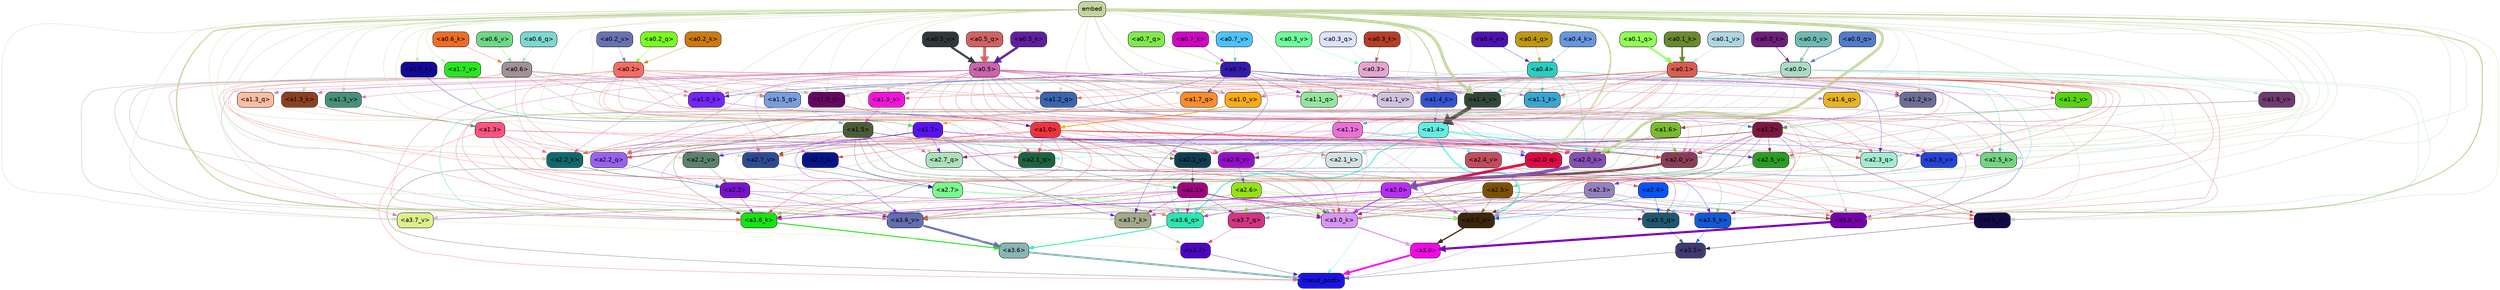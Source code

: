 strict digraph "" {
	graph [bgcolor=transparent,
		layout=dot,
		overlap=false,
		splines=true
	];
	"<a3.7>"	[color=black,
		fillcolor="#4d05c4",
		fontname=Helvetica,
		shape=box,
		style="filled, rounded"];
	"<resid_post>"	[color=black,
		fillcolor="#1913e5",
		fontname=Helvetica,
		shape=box,
		style="filled, rounded"];
	"<a3.7>" -> "<resid_post>"	[color="#4d05c4",
		penwidth=0.6239100098609924];
	"<a3.6>"	[color=black,
		fillcolor="#89b5b4",
		fontname=Helvetica,
		shape=box,
		style="filled, rounded"];
	"<a3.6>" -> "<resid_post>"	[color="#89b5b4",
		penwidth=4.569062113761902];
	"<a3.5>"	[color=black,
		fillcolor="#3f3a72",
		fontname=Helvetica,
		shape=box,
		style="filled, rounded"];
	"<a3.5>" -> "<resid_post>"	[color="#3f3a72",
		penwidth=0.6];
	"<a3.0>"	[color=black,
		fillcolor="#f508e6",
		fontname=Helvetica,
		shape=box,
		style="filled, rounded"];
	"<a3.0>" -> "<resid_post>"	[color="#f508e6",
		penwidth=4.283544182777405];
	"<a2.3>"	[color=black,
		fillcolor="#9381bf",
		fontname=Helvetica,
		shape=box,
		style="filled, rounded"];
	"<a2.3>" -> "<resid_post>"	[color="#9381bf",
		penwidth=0.6];
	"<a3.7_q>"	[color=black,
		fillcolor="#d23582",
		fontname=Helvetica,
		shape=box,
		style="filled, rounded"];
	"<a2.3>" -> "<a3.7_q>"	[color="#9381bf",
		penwidth=0.6];
	"<a3.6_q>"	[color=black,
		fillcolor="#2be6b3",
		fontname=Helvetica,
		shape=box,
		style="filled, rounded"];
	"<a2.3>" -> "<a3.6_q>"	[color="#9381bf",
		penwidth=0.6];
	"<a3.5_q>"	[color=black,
		fillcolor="#1f5771",
		fontname=Helvetica,
		shape=box,
		style="filled, rounded"];
	"<a2.3>" -> "<a3.5_q>"	[color="#9381bf",
		penwidth=0.6];
	"<a3.0_q>"	[color=black,
		fillcolor="#3b270c",
		fontname=Helvetica,
		shape=box,
		style="filled, rounded"];
	"<a2.3>" -> "<a3.0_q>"	[color="#9381bf",
		penwidth=0.6];
	"<a3.0_k>"	[color=black,
		fillcolor="#d895f4",
		fontname=Helvetica,
		shape=box,
		style="filled, rounded"];
	"<a2.3>" -> "<a3.0_k>"	[color="#9381bf",
		penwidth=0.6];
	"<a3.6_v>"	[color=black,
		fillcolor="#626db2",
		fontname=Helvetica,
		shape=box,
		style="filled, rounded"];
	"<a2.3>" -> "<a3.6_v>"	[color="#9381bf",
		penwidth=0.6];
	"<a3.5_v>"	[color=black,
		fillcolor="#120b47",
		fontname=Helvetica,
		shape=box,
		style="filled, rounded"];
	"<a2.3>" -> "<a3.5_v>"	[color="#9381bf",
		penwidth=0.6];
	"<a3.0_v>"	[color=black,
		fillcolor="#7800af",
		fontname=Helvetica,
		shape=box,
		style="filled, rounded"];
	"<a2.3>" -> "<a3.0_v>"	[color="#9381bf",
		penwidth=0.6];
	"<a1.5>"	[color=black,
		fillcolor="#495d35",
		fontname=Helvetica,
		shape=box,
		style="filled, rounded"];
	"<a1.5>" -> "<resid_post>"	[color="#495d35",
		penwidth=0.6];
	"<a1.5>" -> "<a3.6_q>"	[color="#495d35",
		penwidth=0.6];
	"<a1.5>" -> "<a3.5_q>"	[color="#495d35",
		penwidth=0.6];
	"<a1.5>" -> "<a3.0_q>"	[color="#495d35",
		penwidth=0.6];
	"<a3.6_k>"	[color=black,
		fillcolor="#15e414",
		fontname=Helvetica,
		shape=box,
		style="filled, rounded"];
	"<a1.5>" -> "<a3.6_k>"	[color="#495d35",
		penwidth=0.6];
	"<a1.5>" -> "<a3.0_k>"	[color="#495d35",
		penwidth=0.6];
	"<a2.2_q>"	[color=black,
		fillcolor="#9761f1",
		fontname=Helvetica,
		shape=box,
		style="filled, rounded"];
	"<a1.5>" -> "<a2.2_q>"	[color="#495d35",
		penwidth=0.6];
	"<a2.7_v>"	[color=black,
		fillcolor="#2b4a94",
		fontname=Helvetica,
		shape=box,
		style="filled, rounded"];
	"<a1.5>" -> "<a2.7_v>"	[color="#495d35",
		penwidth=0.6];
	"<a2.6_v>"	[color=black,
		fillcolor="#950dc9",
		fontname=Helvetica,
		shape=box,
		style="filled, rounded"];
	"<a1.5>" -> "<a2.6_v>"	[color="#495d35",
		penwidth=0.6];
	"<a2.1_v>"	[color=black,
		fillcolor="#113d51",
		fontname=Helvetica,
		shape=box,
		style="filled, rounded"];
	"<a1.5>" -> "<a2.1_v>"	[color="#495d35",
		penwidth=0.6];
	"<a1.4>"	[color=black,
		fillcolor="#61eee2",
		fontname=Helvetica,
		shape=box,
		style="filled, rounded"];
	"<a1.4>" -> "<resid_post>"	[color="#61eee2",
		penwidth=0.6];
	"<a1.4>" -> "<a3.7_q>"	[color="#61eee2",
		penwidth=0.6];
	"<a1.4>" -> "<a3.6_q>"	[color="#61eee2",
		penwidth=2.7536282539367676];
	"<a1.4>" -> "<a3.5_q>"	[color="#61eee2",
		penwidth=0.6];
	"<a1.4>" -> "<a3.0_q>"	[color="#61eee2",
		penwidth=3.3369133472442627];
	"<a2.3_q>"	[color=black,
		fillcolor="#a2ead0",
		fontname=Helvetica,
		shape=box,
		style="filled, rounded"];
	"<a1.4>" -> "<a2.3_q>"	[color="#61eee2",
		penwidth=0.6];
	"<a1.4>" -> "<a2.2_q>"	[color="#61eee2",
		penwidth=0.6];
	"<a2.1_q>"	[color=black,
		fillcolor="#1b6440",
		fontname=Helvetica,
		shape=box,
		style="filled, rounded"];
	"<a1.4>" -> "<a2.1_q>"	[color="#61eee2",
		penwidth=0.6];
	"<a2.0_q>"	[color=black,
		fillcolor="#dd0944",
		fontname=Helvetica,
		shape=box,
		style="filled, rounded"];
	"<a1.4>" -> "<a2.0_q>"	[color="#61eee2",
		penwidth=0.6];
	"<a2.1_k>"	[color=black,
		fillcolor="#d2e3e2",
		fontname=Helvetica,
		shape=box,
		style="filled, rounded"];
	"<a1.4>" -> "<a2.1_k>"	[color="#61eee2",
		penwidth=0.6];
	"<a1.4>" -> "<a2.7_v>"	[color="#61eee2",
		penwidth=0.6];
	"<a1.4>" -> "<a2.6_v>"	[color="#61eee2",
		penwidth=0.6];
	"<a2.5_v>"	[color=black,
		fillcolor="#289e21",
		fontname=Helvetica,
		shape=box,
		style="filled, rounded"];
	"<a1.4>" -> "<a2.5_v>"	[color="#61eee2",
		penwidth=0.6];
	"<a2.4_v>"	[color=black,
		fillcolor="#c14c5e",
		fontname=Helvetica,
		shape=box,
		style="filled, rounded"];
	"<a1.4>" -> "<a2.4_v>"	[color="#61eee2",
		penwidth=0.6];
	"<a1.4>" -> "<a2.1_v>"	[color="#61eee2",
		penwidth=0.6];
	"<a2.0_v>"	[color=black,
		fillcolor="#893d54",
		fontname=Helvetica,
		shape=box,
		style="filled, rounded"];
	"<a1.4>" -> "<a2.0_v>"	[color="#61eee2",
		penwidth=2.2818827629089355];
	"<a1.3>"	[color=black,
		fillcolor="#fd537f",
		fontname=Helvetica,
		shape=box,
		style="filled, rounded"];
	"<a1.3>" -> "<resid_post>"	[color="#fd537f",
		penwidth=0.6];
	"<a1.3>" -> "<a3.6_v>"	[color="#fd537f",
		penwidth=0.6];
	"<a1.3>" -> "<a3.5_v>"	[color="#fd537f",
		penwidth=0.6];
	"<a1.3>" -> "<a3.0_v>"	[color="#fd537f",
		penwidth=0.6];
	"<a1.3>" -> "<a2.2_q>"	[color="#fd537f",
		penwidth=0.6];
	"<a1.3>" -> "<a2.1_q>"	[color="#fd537f",
		penwidth=0.6];
	"<a2.2_k>"	[color=black,
		fillcolor="#0c696e",
		fontname=Helvetica,
		shape=box,
		style="filled, rounded"];
	"<a1.3>" -> "<a2.2_k>"	[color="#fd537f",
		penwidth=0.6];
	"<a1.3>" -> "<a2.5_v>"	[color="#fd537f",
		penwidth=0.6];
	"<a3.7_q>" -> "<a3.7>"	[color="#d23582",
		penwidth=0.6];
	"<a3.6_q>" -> "<a3.6>"	[color="#2be6b3",
		penwidth=2.0344843566417694];
	"<a3.5_q>" -> "<a3.5>"	[color="#1f5771",
		penwidth=0.6];
	"<a3.0_q>" -> "<a3.0>"	[color="#3b270c",
		penwidth=2.863015294075012];
	"<a3.7_k>"	[color=black,
		fillcolor="#a4aa8a",
		fontname=Helvetica,
		shape=box,
		style="filled, rounded"];
	"<a3.7_k>" -> "<a3.7>"	[color="#a4aa8a",
		penwidth=0.6];
	"<a3.6_k>" -> "<a3.6>"	[color="#15e414",
		penwidth=2.1770318150520325];
	"<a3.5_k>"	[color=black,
		fillcolor="#115ad6",
		fontname=Helvetica,
		shape=box,
		style="filled, rounded"];
	"<a3.5_k>" -> "<a3.5>"	[color="#115ad6",
		penwidth=0.6];
	"<a3.0_k>" -> "<a3.0>"	[color="#d895f4",
		penwidth=2.6323853135108948];
	"<a3.7_v>"	[color=black,
		fillcolor="#dcef8c",
		fontname=Helvetica,
		shape=box,
		style="filled, rounded"];
	"<a3.7_v>" -> "<a3.7>"	[color="#dcef8c",
		penwidth=0.6];
	"<a3.6_v>" -> "<a3.6>"	[color="#626db2",
		penwidth=4.972373723983765];
	"<a3.5_v>" -> "<a3.5>"	[color="#120b47",
		penwidth=0.6];
	"<a3.0_v>" -> "<a3.0>"	[color="#7800af",
		penwidth=5.1638524532318115];
	"<a2.6>"	[color=black,
		fillcolor="#95e20f",
		fontname=Helvetica,
		shape=box,
		style="filled, rounded"];
	"<a2.6>" -> "<a3.7_q>"	[color="#95e20f",
		penwidth=0.6];
	"<a2.6>" -> "<a3.6_q>"	[color="#95e20f",
		penwidth=0.6];
	"<a2.6>" -> "<a3.0_q>"	[color="#95e20f",
		penwidth=0.6];
	"<a2.6>" -> "<a3.7_k>"	[color="#95e20f",
		penwidth=0.6];
	"<a2.6>" -> "<a3.6_k>"	[color="#95e20f",
		penwidth=0.6];
	"<a2.6>" -> "<a3.5_k>"	[color="#95e20f",
		penwidth=0.6];
	"<a2.6>" -> "<a3.0_k>"	[color="#95e20f",
		penwidth=0.6];
	"<a2.1>"	[color=black,
		fillcolor="#9e0480",
		fontname=Helvetica,
		shape=box,
		style="filled, rounded"];
	"<a2.1>" -> "<a3.7_q>"	[color="#9e0480",
		penwidth=0.6];
	"<a2.1>" -> "<a3.6_q>"	[color="#9e0480",
		penwidth=0.6];
	"<a2.1>" -> "<a3.5_q>"	[color="#9e0480",
		penwidth=0.6];
	"<a2.1>" -> "<a3.0_q>"	[color="#9e0480",
		penwidth=0.6];
	"<a2.1>" -> "<a3.7_k>"	[color="#9e0480",
		penwidth=0.6];
	"<a2.1>" -> "<a3.6_k>"	[color="#9e0480",
		penwidth=0.6];
	"<a2.1>" -> "<a3.5_k>"	[color="#9e0480",
		penwidth=0.6];
	"<a2.1>" -> "<a3.0_k>"	[color="#9e0480",
		penwidth=0.6];
	"<a2.1>" -> "<a3.7_v>"	[color="#9e0480",
		penwidth=0.6];
	"<a2.1>" -> "<a3.6_v>"	[color="#9e0480",
		penwidth=0.6];
	"<a2.1>" -> "<a3.0_v>"	[color="#9e0480",
		penwidth=0.6];
	"<a2.7>"	[color=black,
		fillcolor="#79f88d",
		fontname=Helvetica,
		shape=box,
		style="filled, rounded"];
	"<a2.7>" -> "<a3.6_q>"	[color="#79f88d",
		penwidth=0.6];
	"<a2.7>" -> "<a3.0_q>"	[color="#79f88d",
		penwidth=0.6];
	"<a2.7>" -> "<a3.6_k>"	[color="#79f88d",
		penwidth=0.6];
	"<a2.7>" -> "<a3.0_k>"	[color="#79f88d",
		penwidth=0.6];
	"<a2.7>" -> "<a3.6_v>"	[color="#79f88d",
		penwidth=0.6];
	"<a2.5>"	[color=black,
		fillcolor="#7d5001",
		fontname=Helvetica,
		shape=box,
		style="filled, rounded"];
	"<a2.5>" -> "<a3.6_q>"	[color="#7d5001",
		penwidth=0.6];
	"<a2.5>" -> "<a3.0_q>"	[color="#7d5001",
		penwidth=0.6];
	"<a2.5>" -> "<a3.0_k>"	[color="#7d5001",
		penwidth=0.6];
	"<a2.5>" -> "<a3.6_v>"	[color="#7d5001",
		penwidth=0.6];
	"<a2.5>" -> "<a3.0_v>"	[color="#7d5001",
		penwidth=0.6];
	"<a2.0>"	[color=black,
		fillcolor="#b92df7",
		fontname=Helvetica,
		shape=box,
		style="filled, rounded"];
	"<a2.0>" -> "<a3.6_q>"	[color="#b92df7",
		penwidth=0.6];
	"<a2.0>" -> "<a3.0_q>"	[color="#b92df7",
		penwidth=0.6];
	"<a2.0>" -> "<a3.7_k>"	[color="#b92df7",
		penwidth=0.6];
	"<a2.0>" -> "<a3.6_k>"	[color="#b92df7",
		penwidth=1.7047871947288513];
	"<a2.0>" -> "<a3.5_k>"	[color="#b92df7",
		penwidth=0.6];
	"<a2.0>" -> "<a3.0_k>"	[color="#b92df7",
		penwidth=2.239806979894638];
	"<a1.1>"	[color=black,
		fillcolor="#ea6fd9",
		fontname=Helvetica,
		shape=box,
		style="filled, rounded"];
	"<a1.1>" -> "<a3.6_q>"	[color="#ea6fd9",
		penwidth=0.6];
	"<a1.1>" -> "<a3.0_q>"	[color="#ea6fd9",
		penwidth=0.6];
	"<a1.1>" -> "<a3.0_k>"	[color="#ea6fd9",
		penwidth=0.6];
	"<a1.1>" -> "<a3.6_v>"	[color="#ea6fd9",
		penwidth=0.6];
	"<a2.7_q>"	[color=black,
		fillcolor="#ace0ba",
		fontname=Helvetica,
		shape=box,
		style="filled, rounded"];
	"<a1.1>" -> "<a2.7_q>"	[color="#ea6fd9",
		penwidth=0.6];
	"<a2.5_k>"	[color=black,
		fillcolor="#74d483",
		fontname=Helvetica,
		shape=box,
		style="filled, rounded"];
	"<a1.1>" -> "<a2.5_k>"	[color="#ea6fd9",
		penwidth=0.6];
	"<a2.0_k>"	[color=black,
		fillcolor="#864fb5",
		fontname=Helvetica,
		shape=box,
		style="filled, rounded"];
	"<a1.1>" -> "<a2.0_k>"	[color="#ea6fd9",
		penwidth=0.6];
	"<a1.1>" -> "<a2.6_v>"	[color="#ea6fd9",
		penwidth=0.6];
	"<a2.2_v>"	[color=black,
		fillcolor="#5a816a",
		fontname=Helvetica,
		shape=box,
		style="filled, rounded"];
	"<a1.1>" -> "<a2.2_v>"	[color="#ea6fd9",
		penwidth=0.6];
	"<a1.1>" -> "<a2.1_v>"	[color="#ea6fd9",
		penwidth=0.6];
	"<a1.1>" -> "<a2.0_v>"	[color="#ea6fd9",
		penwidth=0.6];
	"<a0.4>"	[color=black,
		fillcolor="#2acdc2",
		fontname=Helvetica,
		shape=box,
		style="filled, rounded"];
	"<a0.4>" -> "<a3.6_q>"	[color="#2acdc2",
		penwidth=0.6];
	"<a0.4>" -> "<a3.0_q>"	[color="#2acdc2",
		penwidth=0.6];
	"<a0.4>" -> "<a3.6_k>"	[color="#2acdc2",
		penwidth=0.6];
	"<a0.4>" -> "<a2.5_k>"	[color="#2acdc2",
		penwidth=0.6];
	"<a0.4>" -> "<a2.0_k>"	[color="#2acdc2",
		penwidth=0.6];
	"<a1.4_k>"	[color=black,
		fillcolor="#3453cf",
		fontname=Helvetica,
		shape=box,
		style="filled, rounded"];
	"<a0.4>" -> "<a1.4_k>"	[color="#2acdc2",
		penwidth=0.6];
	"<a1.1_k>"	[color=black,
		fillcolor="#3aa5d1",
		fontname=Helvetica,
		shape=box,
		style="filled, rounded"];
	"<a0.4>" -> "<a1.1_k>"	[color="#2acdc2",
		penwidth=0.6];
	"<a1.0_k>"	[color=black,
		fillcolor="#7525fe",
		fontname=Helvetica,
		shape=box,
		style="filled, rounded"];
	"<a0.4>" -> "<a1.0_k>"	[color="#2acdc2",
		penwidth=0.6];
	"<a1.4_v>"	[color=black,
		fillcolor="#314839",
		fontname=Helvetica,
		shape=box,
		style="filled, rounded"];
	"<a0.4>" -> "<a1.4_v>"	[color="#2acdc2",
		penwidth=0.6];
	"<a1.2_v>"	[color=black,
		fillcolor="#58d30f",
		fontname=Helvetica,
		shape=box,
		style="filled, rounded"];
	"<a0.4>" -> "<a1.2_v>"	[color="#2acdc2",
		penwidth=0.6];
	"<a0.2>"	[color=black,
		fillcolor="#f36d64",
		fontname=Helvetica,
		shape=box,
		style="filled, rounded"];
	"<a0.2>" -> "<a3.6_q>"	[color="#f36d64",
		penwidth=0.6];
	"<a0.2>" -> "<a3.0_q>"	[color="#f36d64",
		penwidth=0.6];
	"<a0.2>" -> "<a3.6_k>"	[color="#f36d64",
		penwidth=0.6];
	"<a0.2>" -> "<a3.0_k>"	[color="#f36d64",
		penwidth=0.6];
	"<a0.2>" -> "<a2.2_q>"	[color="#f36d64",
		penwidth=0.6];
	"<a0.2>" -> "<a2.2_k>"	[color="#f36d64",
		penwidth=0.6];
	"<a0.2>" -> "<a2.0_k>"	[color="#f36d64",
		penwidth=0.6];
	"<a0.2>" -> "<a2.7_v>"	[color="#f36d64",
		penwidth=0.6];
	"<a0.2>" -> "<a2.1_v>"	[color="#f36d64",
		penwidth=0.6];
	"<a0.2>" -> "<a2.0_v>"	[color="#f36d64",
		penwidth=0.6];
	"<a1.5_q>"	[color=black,
		fillcolor="#7a9cdd",
		fontname=Helvetica,
		shape=box,
		style="filled, rounded"];
	"<a0.2>" -> "<a1.5_q>"	[color="#f36d64",
		penwidth=0.6];
	"<a1.2_q>"	[color=black,
		fillcolor="#3965b0",
		fontname=Helvetica,
		shape=box,
		style="filled, rounded"];
	"<a0.2>" -> "<a1.2_q>"	[color="#f36d64",
		penwidth=0.6];
	"<a1.0_q>"	[color=black,
		fillcolor="#680562",
		fontname=Helvetica,
		shape=box,
		style="filled, rounded"];
	"<a0.2>" -> "<a1.0_q>"	[color="#f36d64",
		penwidth=0.6];
	"<a0.2>" -> "<a1.4_k>"	[color="#f36d64",
		penwidth=0.6];
	"<a0.2>" -> "<a1.0_k>"	[color="#f36d64",
		penwidth=0.6];
	"<a0.2>" -> "<a1.4_v>"	[color="#f36d64",
		penwidth=0.6];
	"<a2.4>"	[color=black,
		fillcolor="#0853fb",
		fontname=Helvetica,
		shape=box,
		style="filled, rounded"];
	"<a2.4>" -> "<a3.5_q>"	[color="#0853fb",
		penwidth=0.6];
	"<a2.4>" -> "<a3.0_q>"	[color="#0853fb",
		penwidth=0.6];
	"<a1.2>"	[color=black,
		fillcolor="#7d163f",
		fontname=Helvetica,
		shape=box,
		style="filled, rounded"];
	"<a1.2>" -> "<a3.0_q>"	[color="#7d163f",
		penwidth=0.6];
	"<a1.2>" -> "<a3.6_k>"	[color="#7d163f",
		penwidth=0.6];
	"<a1.2>" -> "<a3.5_k>"	[color="#7d163f",
		penwidth=0.6];
	"<a1.2>" -> "<a3.0_k>"	[color="#7d163f",
		penwidth=0.6];
	"<a1.2>" -> "<a3.5_v>"	[color="#7d163f",
		penwidth=0.6];
	"<a1.2>" -> "<a2.7_q>"	[color="#7d163f",
		penwidth=0.6];
	"<a1.2>" -> "<a2.2_q>"	[color="#7d163f",
		penwidth=0.6];
	"<a1.2>" -> "<a2.2_k>"	[color="#7d163f",
		penwidth=0.6];
	"<a1.2>" -> "<a2.6_v>"	[color="#7d163f",
		penwidth=0.6];
	"<a1.2>" -> "<a2.5_v>"	[color="#7d163f",
		penwidth=0.6];
	"<a2.3_v>"	[color=black,
		fillcolor="#2542d9",
		fontname=Helvetica,
		shape=box,
		style="filled, rounded"];
	"<a1.2>" -> "<a2.3_v>"	[color="#7d163f",
		penwidth=0.6];
	"<a1.2>" -> "<a2.0_v>"	[color="#7d163f",
		penwidth=0.6];
	"<a1.7>"	[color=black,
		fillcolor="#5911f2",
		fontname=Helvetica,
		shape=box,
		style="filled, rounded"];
	"<a1.7>" -> "<a3.7_k>"	[color="#5911f2",
		penwidth=0.6];
	"<a1.7>" -> "<a3.5_k>"	[color="#5911f2",
		penwidth=0.6];
	"<a1.7>" -> "<a3.6_v>"	[color="#5911f2",
		penwidth=0.6];
	"<a1.7>" -> "<a2.7_q>"	[color="#5911f2",
		penwidth=0.6];
	"<a1.7>" -> "<a2.2_q>"	[color="#5911f2",
		penwidth=0.6];
	"<a1.7>" -> "<a2.0_q>"	[color="#5911f2",
		penwidth=0.6];
	"<a1.7>" -> "<a2.2_k>"	[color="#5911f2",
		penwidth=0.6];
	"<a1.7>" -> "<a2.0_k>"	[color="#5911f2",
		penwidth=0.6];
	"<a1.7>" -> "<a2.5_v>"	[color="#5911f2",
		penwidth=0.6];
	"<a1.7>" -> "<a2.3_v>"	[color="#5911f2",
		penwidth=0.6];
	"<a1.7>" -> "<a2.2_v>"	[color="#5911f2",
		penwidth=0.6];
	"<a0.7>"	[color=black,
		fillcolor="#351bad",
		fontname=Helvetica,
		shape=box,
		style="filled, rounded"];
	"<a0.7>" -> "<a3.7_k>"	[color="#351bad",
		penwidth=0.6];
	"<a0.7>" -> "<a3.0_v>"	[color="#351bad",
		penwidth=0.6];
	"<a0.7>" -> "<a2.3_q>"	[color="#351bad",
		penwidth=0.6];
	"<a0.7>" -> "<a2.2_q>"	[color="#351bad",
		penwidth=0.6];
	"<a1.7_q>"	[color=black,
		fillcolor="#f98c2b",
		fontname=Helvetica,
		shape=box,
		style="filled, rounded"];
	"<a0.7>" -> "<a1.7_q>"	[color="#351bad",
		penwidth=0.6];
	"<a0.7>" -> "<a1.5_q>"	[color="#351bad",
		penwidth=0.6];
	"<a1.1_q>"	[color=black,
		fillcolor="#94e5a0",
		fontname=Helvetica,
		shape=box,
		style="filled, rounded"];
	"<a0.7>" -> "<a1.1_q>"	[color="#351bad",
		penwidth=0.6];
	"<a1.2_k>"	[color=black,
		fillcolor="#6c6e97",
		fontname=Helvetica,
		shape=box,
		style="filled, rounded"];
	"<a0.7>" -> "<a1.2_k>"	[color="#351bad",
		penwidth=0.6];
	"<a0.7>" -> "<a1.0_k>"	[color="#351bad",
		penwidth=0.6];
	"<a0.7>" -> "<a1.4_v>"	[color="#351bad",
		penwidth=0.6];
	"<a1.1_v>"	[color=black,
		fillcolor="#cec3de",
		fontname=Helvetica,
		shape=box,
		style="filled, rounded"];
	"<a0.7>" -> "<a1.1_v>"	[color="#351bad",
		penwidth=0.6];
	"<a0.6>"	[color=black,
		fillcolor="#a19198",
		fontname=Helvetica,
		shape=box,
		style="filled, rounded"];
	"<a0.6>" -> "<a3.7_k>"	[color="#a19198",
		penwidth=0.6];
	"<a0.6>" -> "<a3.6_k>"	[color="#a19198",
		penwidth=0.6];
	"<a0.6>" -> "<a3.0_k>"	[color="#a19198",
		penwidth=0.6];
	"<a0.6>" -> "<a3.7_v>"	[color="#a19198",
		penwidth=0.6];
	"<a0.6>" -> "<a3.6_v>"	[color="#a19198",
		penwidth=0.6];
	"<a0.6>" -> "<a3.0_v>"	[color="#a19198",
		penwidth=0.6];
	"<a0.6>" -> "<a2.3_q>"	[color="#a19198",
		penwidth=0.6];
	"<a0.6>" -> "<a2.2_q>"	[color="#a19198",
		penwidth=0.6];
	"<a0.6>" -> "<a1.5_q>"	[color="#a19198",
		penwidth=0.6];
	"<a0.6>" -> "<a1.2_q>"	[color="#a19198",
		penwidth=0.6];
	"<a0.6>" -> "<a1.0_k>"	[color="#a19198",
		penwidth=0.6];
	"<a0.6>" -> "<a1.4_v>"	[color="#a19198",
		penwidth=0.6];
	embed	[color=black,
		fillcolor="#c1d59d",
		fontname=Helvetica,
		shape=box,
		style="filled, rounded"];
	embed -> "<a3.7_k>"	[color="#c1d59d",
		penwidth=0.6];
	embed -> "<a3.6_k>"	[color="#c1d59d",
		penwidth=0.6];
	embed -> "<a3.5_k>"	[color="#c1d59d",
		penwidth=0.6];
	embed -> "<a3.0_k>"	[color="#c1d59d",
		penwidth=0.6];
	embed -> "<a3.7_v>"	[color="#c1d59d",
		penwidth=0.6];
	embed -> "<a3.6_v>"	[color="#c1d59d",
		penwidth=2.7369276881217957];
	embed -> "<a3.5_v>"	[color="#c1d59d",
		penwidth=0.6];
	embed -> "<a3.0_v>"	[color="#c1d59d",
		penwidth=2.5778204202651978];
	embed -> "<a2.7_q>"	[color="#c1d59d",
		penwidth=0.6];
	embed -> "<a2.3_q>"	[color="#c1d59d",
		penwidth=0.6];
	embed -> "<a2.2_q>"	[color="#c1d59d",
		penwidth=0.6];
	embed -> "<a2.1_q>"	[color="#c1d59d",
		penwidth=0.6];
	embed -> "<a2.0_q>"	[color="#c1d59d",
		penwidth=3.459219217300415];
	embed -> "<a2.5_k>"	[color="#c1d59d",
		penwidth=0.6];
	embed -> "<a2.2_k>"	[color="#c1d59d",
		penwidth=0.6363201141357422];
	embed -> "<a2.1_k>"	[color="#c1d59d",
		penwidth=0.6];
	embed -> "<a2.0_k>"	[color="#c1d59d",
		penwidth=6.407642982900143];
	embed -> "<a2.7_v>"	[color="#c1d59d",
		penwidth=0.6];
	embed -> "<a2.6_v>"	[color="#c1d59d",
		penwidth=0.6];
	embed -> "<a2.5_v>"	[color="#c1d59d",
		penwidth=0.6];
	embed -> "<a2.3_v>"	[color="#c1d59d",
		penwidth=0.6];
	embed -> "<a2.2_v>"	[color="#c1d59d",
		penwidth=0.6175012588500977];
	embed -> "<a2.1_v>"	[color="#c1d59d",
		penwidth=0.6];
	embed -> "<a2.0_v>"	[color="#c1d59d",
		penwidth=0.6];
	embed -> "<a1.7_q>"	[color="#c1d59d",
		penwidth=0.6];
	"<a1.6_q>"	[color=black,
		fillcolor="#e7b323",
		fontname=Helvetica,
		shape=box,
		style="filled, rounded"];
	embed -> "<a1.6_q>"	[color="#c1d59d",
		penwidth=0.6];
	embed -> "<a1.5_q>"	[color="#c1d59d",
		penwidth=0.6186923980712891];
	"<a1.3_q>"	[color=black,
		fillcolor="#fbbca2",
		fontname=Helvetica,
		shape=box,
		style="filled, rounded"];
	embed -> "<a1.3_q>"	[color="#c1d59d",
		penwidth=0.6];
	embed -> "<a1.2_q>"	[color="#c1d59d",
		penwidth=0.6];
	embed -> "<a1.1_q>"	[color="#c1d59d",
		penwidth=0.6];
	embed -> "<a1.0_q>"	[color="#c1d59d",
		penwidth=0.6];
	"<a1.7_k>"	[color=black,
		fillcolor="#130998",
		fontname=Helvetica,
		shape=box,
		style="filled, rounded"];
	embed -> "<a1.7_k>"	[color="#c1d59d",
		penwidth=0.6];
	embed -> "<a1.4_k>"	[color="#c1d59d",
		penwidth=2.1454997062683105];
	"<a1.3_k>"	[color=black,
		fillcolor="#8c3f1f",
		fontname=Helvetica,
		shape=box,
		style="filled, rounded"];
	embed -> "<a1.3_k>"	[color="#c1d59d",
		penwidth=0.6];
	embed -> "<a1.2_k>"	[color="#c1d59d",
		penwidth=0.6];
	embed -> "<a1.1_k>"	[color="#c1d59d",
		penwidth=0.6];
	embed -> "<a1.0_k>"	[color="#c1d59d",
		penwidth=0.6];
	"<a1.7_v>"	[color=black,
		fillcolor="#27e71e",
		fontname=Helvetica,
		shape=box,
		style="filled, rounded"];
	embed -> "<a1.7_v>"	[color="#c1d59d",
		penwidth=0.6];
	"<a1.6_v>"	[color=black,
		fillcolor="#6f3a71",
		fontname=Helvetica,
		shape=box,
		style="filled, rounded"];
	embed -> "<a1.6_v>"	[color="#c1d59d",
		penwidth=0.6];
	"<a1.5_v>"	[color=black,
		fillcolor="#f412db",
		fontname=Helvetica,
		shape=box,
		style="filled, rounded"];
	embed -> "<a1.5_v>"	[color="#c1d59d",
		penwidth=0.6];
	embed -> "<a1.4_v>"	[color="#c1d59d",
		penwidth=6.860090345144272];
	"<a1.3_v>"	[color=black,
		fillcolor="#479079",
		fontname=Helvetica,
		shape=box,
		style="filled, rounded"];
	embed -> "<a1.3_v>"	[color="#c1d59d",
		penwidth=0.6];
	embed -> "<a1.2_v>"	[color="#c1d59d",
		penwidth=0.6];
	embed -> "<a1.1_v>"	[color="#c1d59d",
		penwidth=0.6];
	"<a1.0_v>"	[color=black,
		fillcolor="#feaa13",
		fontname=Helvetica,
		shape=box,
		style="filled, rounded"];
	embed -> "<a1.0_v>"	[color="#c1d59d",
		penwidth=1.2940821647644043];
	"<a0.7_v>"	[color=black,
		fillcolor="#4dc2fa",
		fontname=Helvetica,
		shape=box,
		style="filled, rounded"];
	embed -> "<a0.7_v>"	[color="#c1d59d",
		penwidth=0.6];
	"<a2.2>"	[color=black,
		fillcolor="#7a11cd",
		fontname=Helvetica,
		shape=box,
		style="filled, rounded"];
	"<a2.2>" -> "<a3.6_k>"	[color="#7a11cd",
		penwidth=0.6];
	"<a2.2>" -> "<a3.0_k>"	[color="#7a11cd",
		penwidth=0.6];
	"<a2.2>" -> "<a3.6_v>"	[color="#7a11cd",
		penwidth=0.6];
	"<a1.6>"	[color=black,
		fillcolor="#79bb2c",
		fontname=Helvetica,
		shape=box,
		style="filled, rounded"];
	"<a1.6>" -> "<a3.6_k>"	[color="#79bb2c",
		penwidth=0.6];
	"<a1.6>" -> "<a3.5_k>"	[color="#79bb2c",
		penwidth=0.6];
	"<a1.6>" -> "<a3.6_v>"	[color="#79bb2c",
		penwidth=0.6];
	"<a1.6>" -> "<a2.0_k>"	[color="#79bb2c",
		penwidth=0.6];
	"<a1.6>" -> "<a2.0_v>"	[color="#79bb2c",
		penwidth=0.6];
	"<a1.0>"	[color=black,
		fillcolor="#ef323b",
		fontname=Helvetica,
		shape=box,
		style="filled, rounded"];
	"<a1.0>" -> "<a3.6_k>"	[color="#ef323b",
		penwidth=0.6];
	"<a1.0>" -> "<a3.0_k>"	[color="#ef323b",
		penwidth=0.6];
	"<a1.0>" -> "<a3.6_v>"	[color="#ef323b",
		penwidth=0.6];
	"<a1.0>" -> "<a3.5_v>"	[color="#ef323b",
		penwidth=0.6];
	"<a1.0>" -> "<a3.0_v>"	[color="#ef323b",
		penwidth=0.6];
	"<a1.0>" -> "<a2.3_q>"	[color="#ef323b",
		penwidth=0.6];
	"<a1.0>" -> "<a2.2_q>"	[color="#ef323b",
		penwidth=0.6];
	"<a1.0>" -> "<a2.1_q>"	[color="#ef323b",
		penwidth=0.6];
	"<a2.7_k>"	[color=black,
		fillcolor="#05148b",
		fontname=Helvetica,
		shape=box,
		style="filled, rounded"];
	"<a1.0>" -> "<a2.7_k>"	[color="#ef323b",
		penwidth=0.6];
	"<a1.0>" -> "<a2.2_k>"	[color="#ef323b",
		penwidth=0.6];
	"<a1.0>" -> "<a2.0_k>"	[color="#ef323b",
		penwidth=0.6];
	"<a1.0>" -> "<a2.7_v>"	[color="#ef323b",
		penwidth=0.6];
	"<a1.0>" -> "<a2.6_v>"	[color="#ef323b",
		penwidth=0.6];
	"<a1.0>" -> "<a2.0_v>"	[color="#ef323b",
		penwidth=1.2978954315185547];
	"<a0.5>"	[color=black,
		fillcolor="#cb64ac",
		fontname=Helvetica,
		shape=box,
		style="filled, rounded"];
	"<a0.5>" -> "<a3.6_k>"	[color="#cb64ac",
		penwidth=0.6];
	"<a0.5>" -> "<a3.7_v>"	[color="#cb64ac",
		penwidth=0.6];
	"<a0.5>" -> "<a3.6_v>"	[color="#cb64ac",
		penwidth=0.6];
	"<a0.5>" -> "<a3.5_v>"	[color="#cb64ac",
		penwidth=0.6];
	"<a0.5>" -> "<a3.0_v>"	[color="#cb64ac",
		penwidth=0.6];
	"<a0.5>" -> "<a2.7_q>"	[color="#cb64ac",
		penwidth=0.6];
	"<a0.5>" -> "<a2.3_q>"	[color="#cb64ac",
		penwidth=0.6];
	"<a0.5>" -> "<a2.2_q>"	[color="#cb64ac",
		penwidth=0.6];
	"<a0.5>" -> "<a2.1_q>"	[color="#cb64ac",
		penwidth=0.6];
	"<a0.5>" -> "<a2.0_q>"	[color="#cb64ac",
		penwidth=0.6];
	"<a0.5>" -> "<a2.7_k>"	[color="#cb64ac",
		penwidth=0.6];
	"<a0.5>" -> "<a2.5_k>"	[color="#cb64ac",
		penwidth=0.6];
	"<a0.5>" -> "<a2.2_k>"	[color="#cb64ac",
		penwidth=0.6];
	"<a0.5>" -> "<a2.1_k>"	[color="#cb64ac",
		penwidth=0.6];
	"<a0.5>" -> "<a2.0_k>"	[color="#cb64ac",
		penwidth=0.7721366882324219];
	"<a0.5>" -> "<a2.6_v>"	[color="#cb64ac",
		penwidth=0.6];
	"<a0.5>" -> "<a2.3_v>"	[color="#cb64ac",
		penwidth=0.6];
	"<a0.5>" -> "<a2.1_v>"	[color="#cb64ac",
		penwidth=0.6];
	"<a0.5>" -> "<a2.0_v>"	[color="#cb64ac",
		penwidth=0.6];
	"<a0.5>" -> "<a1.6_q>"	[color="#cb64ac",
		penwidth=0.6];
	"<a0.5>" -> "<a1.3_q>"	[color="#cb64ac",
		penwidth=0.6];
	"<a0.5>" -> "<a1.2_q>"	[color="#cb64ac",
		penwidth=0.6];
	"<a0.5>" -> "<a1.1_q>"	[color="#cb64ac",
		penwidth=0.6];
	"<a0.5>" -> "<a1.0_q>"	[color="#cb64ac",
		penwidth=0.6];
	"<a0.5>" -> "<a1.3_k>"	[color="#cb64ac",
		penwidth=0.6];
	"<a0.5>" -> "<a1.2_k>"	[color="#cb64ac",
		penwidth=0.6];
	"<a0.5>" -> "<a1.1_k>"	[color="#cb64ac",
		penwidth=0.6];
	"<a0.5>" -> "<a1.0_k>"	[color="#cb64ac",
		penwidth=0.6];
	"<a0.5>" -> "<a1.5_v>"	[color="#cb64ac",
		penwidth=0.6];
	"<a0.5>" -> "<a1.4_v>"	[color="#cb64ac",
		penwidth=1.0206317901611328];
	"<a0.5>" -> "<a1.3_v>"	[color="#cb64ac",
		penwidth=0.6];
	"<a0.5>" -> "<a1.2_v>"	[color="#cb64ac",
		penwidth=0.6];
	"<a0.5>" -> "<a1.1_v>"	[color="#cb64ac",
		penwidth=0.6];
	"<a0.5>" -> "<a1.0_v>"	[color="#cb64ac",
		penwidth=0.6];
	"<a0.1>"	[color=black,
		fillcolor="#db5c50",
		fontname=Helvetica,
		shape=box,
		style="filled, rounded"];
	"<a0.1>" -> "<a3.6_k>"	[color="#db5c50",
		penwidth=0.6];
	"<a0.1>" -> "<a3.5_k>"	[color="#db5c50",
		penwidth=0.6];
	"<a0.1>" -> "<a3.0_k>"	[color="#db5c50",
		penwidth=0.6];
	"<a0.1>" -> "<a3.6_v>"	[color="#db5c50",
		penwidth=0.6];
	"<a0.1>" -> "<a3.0_v>"	[color="#db5c50",
		penwidth=0.6];
	"<a0.1>" -> "<a2.3_q>"	[color="#db5c50",
		penwidth=0.6];
	"<a0.1>" -> "<a2.2_q>"	[color="#db5c50",
		penwidth=0.6];
	"<a0.1>" -> "<a2.2_k>"	[color="#db5c50",
		penwidth=0.6];
	"<a0.1>" -> "<a2.0_k>"	[color="#db5c50",
		penwidth=0.6];
	"<a0.1>" -> "<a2.5_v>"	[color="#db5c50",
		penwidth=0.6];
	"<a0.1>" -> "<a2.3_v>"	[color="#db5c50",
		penwidth=0.6];
	"<a0.1>" -> "<a2.1_v>"	[color="#db5c50",
		penwidth=0.6];
	"<a0.1>" -> "<a2.0_v>"	[color="#db5c50",
		penwidth=0.6];
	"<a0.1>" -> "<a1.5_q>"	[color="#db5c50",
		penwidth=0.6];
	"<a0.1>" -> "<a1.2_q>"	[color="#db5c50",
		penwidth=0.6];
	"<a0.1>" -> "<a1.1_q>"	[color="#db5c50",
		penwidth=0.6];
	"<a0.1>" -> "<a1.2_k>"	[color="#db5c50",
		penwidth=0.6];
	"<a0.1>" -> "<a1.1_k>"	[color="#db5c50",
		penwidth=0.6];
	"<a0.1>" -> "<a1.5_v>"	[color="#db5c50",
		penwidth=0.6];
	"<a0.1>" -> "<a1.4_v>"	[color="#db5c50",
		penwidth=0.6];
	"<a0.1>" -> "<a1.2_v>"	[color="#db5c50",
		penwidth=0.6];
	"<a0.1>" -> "<a1.0_v>"	[color="#db5c50",
		penwidth=0.6];
	"<a0.0>"	[color=black,
		fillcolor="#aadbc5",
		fontname=Helvetica,
		shape=box,
		style="filled, rounded"];
	"<a0.0>" -> "<a3.5_k>"	[color="#aadbc5",
		penwidth=0.6];
	"<a0.0>" -> "<a3.7_v>"	[color="#aadbc5",
		penwidth=0.6];
	"<a0.0>" -> "<a3.6_v>"	[color="#aadbc5",
		penwidth=0.6];
	"<a0.0>" -> "<a3.5_v>"	[color="#aadbc5",
		penwidth=0.6];
	"<a0.0>" -> "<a3.0_v>"	[color="#aadbc5",
		penwidth=0.6];
	"<a0.0>" -> "<a2.3_q>"	[color="#aadbc5",
		penwidth=0.6];
	"<a0.0>" -> "<a2.0_q>"	[color="#aadbc5",
		penwidth=0.6];
	"<a0.0>" -> "<a2.5_k>"	[color="#aadbc5",
		penwidth=0.6];
	"<a0.0>" -> "<a2.1_k>"	[color="#aadbc5",
		penwidth=0.6];
	"<a0.0>" -> "<a2.0_k>"	[color="#aadbc5",
		penwidth=0.6];
	"<a0.0>" -> "<a2.5_v>"	[color="#aadbc5",
		penwidth=0.6];
	"<a0.0>" -> "<a2.3_v>"	[color="#aadbc5",
		penwidth=0.6];
	"<a0.0>" -> "<a2.2_v>"	[color="#aadbc5",
		penwidth=0.6];
	"<a0.0>" -> "<a2.0_v>"	[color="#aadbc5",
		penwidth=0.6];
	"<a0.0>" -> "<a1.5_q>"	[color="#aadbc5",
		penwidth=0.6];
	"<a0.0>" -> "<a1.0_q>"	[color="#aadbc5",
		penwidth=0.6];
	"<a0.0>" -> "<a1.1_k>"	[color="#aadbc5",
		penwidth=0.6];
	"<a0.0>" -> "<a1.6_v>"	[color="#aadbc5",
		penwidth=0.6];
	"<a0.0>" -> "<a1.4_v>"	[color="#aadbc5",
		penwidth=0.6];
	"<a0.0>" -> "<a1.1_v>"	[color="#aadbc5",
		penwidth=0.6];
	"<a0.3>"	[color=black,
		fillcolor="#e4a5ce",
		fontname=Helvetica,
		shape=box,
		style="filled, rounded"];
	"<a0.3>" -> "<a3.0_k>"	[color="#e4a5ce",
		penwidth=0.6];
	"<a0.3>" -> "<a3.7_v>"	[color="#e4a5ce",
		penwidth=0.6];
	"<a0.3>" -> "<a3.0_v>"	[color="#e4a5ce",
		penwidth=0.6];
	"<a0.3>" -> "<a2.5_v>"	[color="#e4a5ce",
		penwidth=0.6];
	"<a0.3>" -> "<a2.1_v>"	[color="#e4a5ce",
		penwidth=0.6];
	"<a0.3>" -> "<a2.0_v>"	[color="#e4a5ce",
		penwidth=0.6];
	"<a0.3>" -> "<a1.7_q>"	[color="#e4a5ce",
		penwidth=0.6];
	"<a0.3>" -> "<a1.1_q>"	[color="#e4a5ce",
		penwidth=0.6];
	"<a0.3>" -> "<a1.4_v>"	[color="#e4a5ce",
		penwidth=0.6];
	"<a0.3>" -> "<a1.1_v>"	[color="#e4a5ce",
		penwidth=0.6];
	"<a0.3>" -> "<a1.0_v>"	[color="#e4a5ce",
		penwidth=0.6];
	"<a2.7_q>" -> "<a2.7>"	[color="#ace0ba",
		penwidth=0.6];
	"<a2.3_q>" -> "<a2.3>"	[color="#a2ead0",
		penwidth=0.6];
	"<a2.2_q>" -> "<a2.2>"	[color="#9761f1",
		penwidth=0.7441773414611816];
	"<a2.1_q>" -> "<a2.1>"	[color="#1b6440",
		penwidth=0.6];
	"<a2.0_q>" -> "<a2.0>"	[color="#dd0944",
		penwidth=6.422367453575134];
	"<a2.7_k>" -> "<a2.7>"	[color="#05148b",
		penwidth=0.6];
	"<a2.5_k>" -> "<a2.5>"	[color="#74d483",
		penwidth=0.6];
	"<a2.2_k>" -> "<a2.2>"	[color="#0c696e",
		penwidth=0.8810110092163086];
	"<a2.1_k>" -> "<a2.1>"	[color="#d2e3e2",
		penwidth=0.6];
	"<a2.0_k>" -> "<a2.0>"	[color="#864fb5",
		penwidth=7.398894429206848];
	"<a2.7_v>" -> "<a2.7>"	[color="#2b4a94",
		penwidth=0.6];
	"<a2.6_v>" -> "<a2.6>"	[color="#950dc9",
		penwidth=0.6];
	"<a2.5_v>" -> "<a2.5>"	[color="#289e21",
		penwidth=0.6];
	"<a2.4_v>" -> "<a2.4>"	[color="#c14c5e",
		penwidth=0.6];
	"<a2.3_v>" -> "<a2.3>"	[color="#2542d9",
		penwidth=0.6];
	"<a2.2_v>" -> "<a2.2>"	[color="#5a816a",
		penwidth=0.6];
	"<a2.1_v>" -> "<a2.1>"	[color="#113d51",
		penwidth=0.6];
	"<a2.0_v>" -> "<a2.0>"	[color="#893d54",
		penwidth=5.395828627049923];
	"<a1.7_q>" -> "<a1.7>"	[color="#f98c2b",
		penwidth=0.6];
	"<a1.6_q>" -> "<a1.6>"	[color="#e7b323",
		penwidth=0.6];
	"<a1.5_q>" -> "<a1.5>"	[color="#7a9cdd",
		penwidth=0.6];
	"<a1.3_q>" -> "<a1.3>"	[color="#fbbca2",
		penwidth=0.6];
	"<a1.2_q>" -> "<a1.2>"	[color="#3965b0",
		penwidth=0.6];
	"<a1.1_q>" -> "<a1.1>"	[color="#94e5a0",
		penwidth=0.6];
	"<a1.0_q>" -> "<a1.0>"	[color="#680562",
		penwidth=0.6];
	"<a1.7_k>" -> "<a1.7>"	[color="#130998",
		penwidth=0.6];
	"<a1.4_k>" -> "<a1.4>"	[color="#3453cf",
		penwidth=0.6];
	"<a1.3_k>" -> "<a1.3>"	[color="#8c3f1f",
		penwidth=0.6];
	"<a1.2_k>" -> "<a1.2>"	[color="#6c6e97",
		penwidth=0.6];
	"<a1.1_k>" -> "<a1.1>"	[color="#3aa5d1",
		penwidth=0.6];
	"<a1.0_k>" -> "<a1.0>"	[color="#7525fe",
		penwidth=0.6];
	"<a1.7_v>" -> "<a1.7>"	[color="#27e71e",
		penwidth=0.6];
	"<a1.6_v>" -> "<a1.6>"	[color="#6f3a71",
		penwidth=0.6];
	"<a1.5_v>" -> "<a1.5>"	[color="#f412db",
		penwidth=0.6];
	"<a1.4_v>" -> "<a1.4>"	[color="#314839",
		penwidth=8.774570226669312];
	"<a1.3_v>" -> "<a1.3>"	[color="#479079",
		penwidth=0.6];
	"<a1.2_v>" -> "<a1.2>"	[color="#58d30f",
		penwidth=0.6];
	"<a1.1_v>" -> "<a1.1>"	[color="#cec3de",
		penwidth=0.6];
	"<a1.0_v>" -> "<a1.0>"	[color="#feaa13",
		penwidth=2.0497570037841797];
	"<a0.7_q>"	[color=black,
		fillcolor="#80e94d",
		fontname=Helvetica,
		shape=box,
		style="filled, rounded"];
	"<a0.7_q>" -> "<a0.7>"	[color="#80e94d",
		penwidth=0.6];
	"<a0.6_q>"	[color=black,
		fillcolor="#7cd7d0",
		fontname=Helvetica,
		shape=box,
		style="filled, rounded"];
	"<a0.6_q>" -> "<a0.6>"	[color="#7cd7d0",
		penwidth=0.6];
	"<a0.5_q>"	[color=black,
		fillcolor="#d06262",
		fontname=Helvetica,
		shape=box,
		style="filled, rounded"];
	"<a0.5_q>" -> "<a0.5>"	[color="#d06262",
		penwidth=6.432042121887207];
	"<a0.4_q>"	[color=black,
		fillcolor="#be9711",
		fontname=Helvetica,
		shape=box,
		style="filled, rounded"];
	"<a0.4_q>" -> "<a0.4>"	[color="#be9711",
		penwidth=0.6];
	"<a0.3_q>"	[color=black,
		fillcolor="#dbe2f9",
		fontname=Helvetica,
		shape=box,
		style="filled, rounded"];
	"<a0.3_q>" -> "<a0.3>"	[color="#dbe2f9",
		penwidth=0.6];
	"<a0.2_q>"	[color=black,
		fillcolor="#7afd1d",
		fontname=Helvetica,
		shape=box,
		style="filled, rounded"];
	"<a0.2_q>" -> "<a0.2>"	[color="#7afd1d",
		penwidth=0.6481189727783203];
	"<a0.1_q>"	[color=black,
		fillcolor="#90fd58",
		fontname=Helvetica,
		shape=box,
		style="filled, rounded"];
	"<a0.1_q>" -> "<a0.1>"	[color="#90fd58",
		penwidth=4.480559825897217];
	"<a0.0_q>"	[color=black,
		fillcolor="#537bca",
		fontname=Helvetica,
		shape=box,
		style="filled, rounded"];
	"<a0.0_q>" -> "<a0.0>"	[color="#537bca",
		penwidth=1.2296133041381836];
	"<a0.7_k>"	[color=black,
		fillcolor="#d005c3",
		fontname=Helvetica,
		shape=box,
		style="filled, rounded"];
	"<a0.7_k>" -> "<a0.7>"	[color="#d005c3",
		penwidth=0.6];
	"<a0.6_k>"	[color=black,
		fillcolor="#ee6c26",
		fontname=Helvetica,
		shape=box,
		style="filled, rounded"];
	"<a0.6_k>" -> "<a0.6>"	[color="#ee6c26",
		penwidth=0.6];
	"<a0.5_k>"	[color=black,
		fillcolor="#601e9f",
		fontname=Helvetica,
		shape=box,
		style="filled, rounded"];
	"<a0.5_k>" -> "<a0.5>"	[color="#601e9f",
		penwidth=5.627702713012695];
	"<a0.4_k>"	[color=black,
		fillcolor="#6797dd",
		fontname=Helvetica,
		shape=box,
		style="filled, rounded"];
	"<a0.4_k>" -> "<a0.4>"	[color="#6797dd",
		penwidth=0.6];
	"<a0.3_k>"	[color=black,
		fillcolor="#b73d26",
		fontname=Helvetica,
		shape=box,
		style="filled, rounded"];
	"<a0.3_k>" -> "<a0.3>"	[color="#b73d26",
		penwidth=0.6];
	"<a0.2_k>"	[color=black,
		fillcolor="#cb7b0c",
		fontname=Helvetica,
		shape=box,
		style="filled, rounded"];
	"<a0.2_k>" -> "<a0.2>"	[color="#cb7b0c",
		penwidth=0.6036396026611328];
	"<a0.1_k>"	[color=black,
		fillcolor="#6a882d",
		fontname=Helvetica,
		shape=box,
		style="filled, rounded"];
	"<a0.1_k>" -> "<a0.1>"	[color="#6a882d",
		penwidth=4.451648712158203];
	"<a0.0_k>"	[color=black,
		fillcolor="#6f1e7a",
		fontname=Helvetica,
		shape=box,
		style="filled, rounded"];
	"<a0.0_k>" -> "<a0.0>"	[color="#6f1e7a",
		penwidth=1.1249942779541016];
	"<a0.7_v>" -> "<a0.7>"	[color="#4dc2fa",
		penwidth=0.6];
	"<a0.6_v>"	[color=black,
		fillcolor="#70d687",
		fontname=Helvetica,
		shape=box,
		style="filled, rounded"];
	"<a0.6_v>" -> "<a0.6>"	[color="#70d687",
		penwidth=0.6];
	"<a0.5_v>"	[color=black,
		fillcolor="#30373a",
		fontname=Helvetica,
		shape=box,
		style="filled, rounded"];
	"<a0.5_v>" -> "<a0.5>"	[color="#30373a",
		penwidth=4.899764537811279];
	"<a0.4_v>"	[color=black,
		fillcolor="#4d11b3",
		fontname=Helvetica,
		shape=box,
		style="filled, rounded"];
	"<a0.4_v>" -> "<a0.4>"	[color="#4d11b3",
		penwidth=0.6];
	"<a0.3_v>"	[color=black,
		fillcolor="#70fe9b",
		fontname=Helvetica,
		shape=box,
		style="filled, rounded"];
	"<a0.3_v>" -> "<a0.3>"	[color="#70fe9b",
		penwidth=0.6];
	"<a0.2_v>"	[color=black,
		fillcolor="#6972b1",
		fontname=Helvetica,
		shape=box,
		style="filled, rounded"];
	"<a0.2_v>" -> "<a0.2>"	[color="#6972b1",
		penwidth=0.6];
	"<a0.1_v>"	[color=black,
		fillcolor="#add6e1",
		fontname=Helvetica,
		shape=box,
		style="filled, rounded"];
	"<a0.1_v>" -> "<a0.1>"	[color="#add6e1",
		penwidth=0.8765964508056641];
	"<a0.0_v>"	[color=black,
		fillcolor="#6ebab3",
		fontname=Helvetica,
		shape=box,
		style="filled, rounded"];
	"<a0.0_v>" -> "<a0.0>"	[color="#6ebab3",
		penwidth=1.6807661056518555];
}
